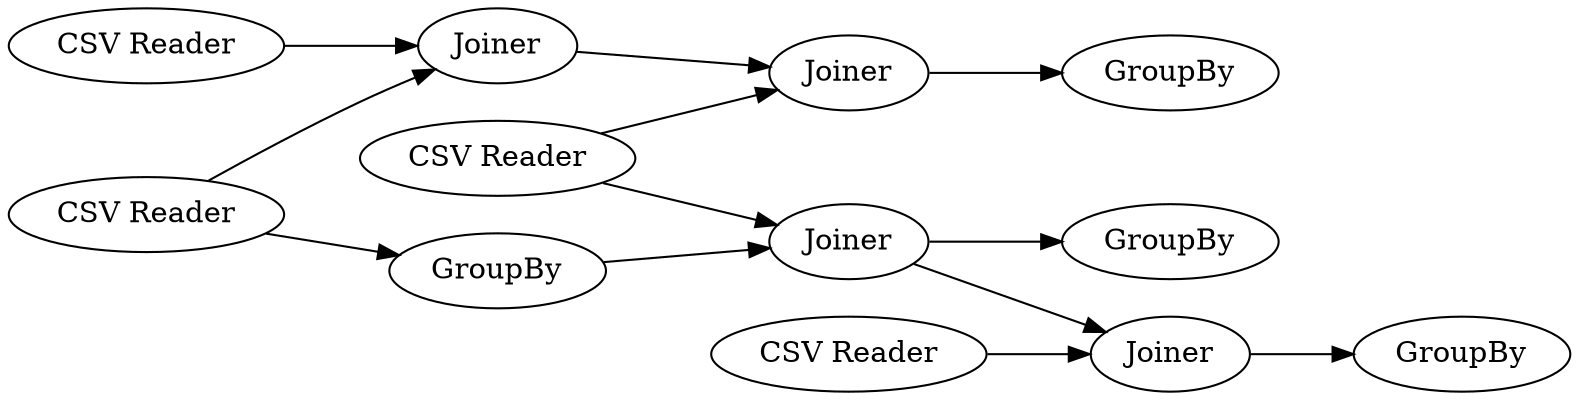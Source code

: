 digraph {
	1 [label="CSV Reader"]
	2 [label="CSV Reader"]
	3 [label="CSV Reader"]
	4 [label="CSV Reader"]
	6 [label=Joiner]
	7 [label=Joiner]
	8 [label=GroupBy]
	9 [label=Joiner]
	10 [label=GroupBy]
	11 [label=GroupBy]
	12 [label=Joiner]
	13 [label=GroupBy]
	1 -> 6
	1 -> 8
	2 -> 6
	3 -> 7
	3 -> 9
	4 -> 12
	6 -> 7
	7 -> 10
	8 -> 9
	9 -> 11
	9 -> 12
	12 -> 13
	rankdir=LR
}
